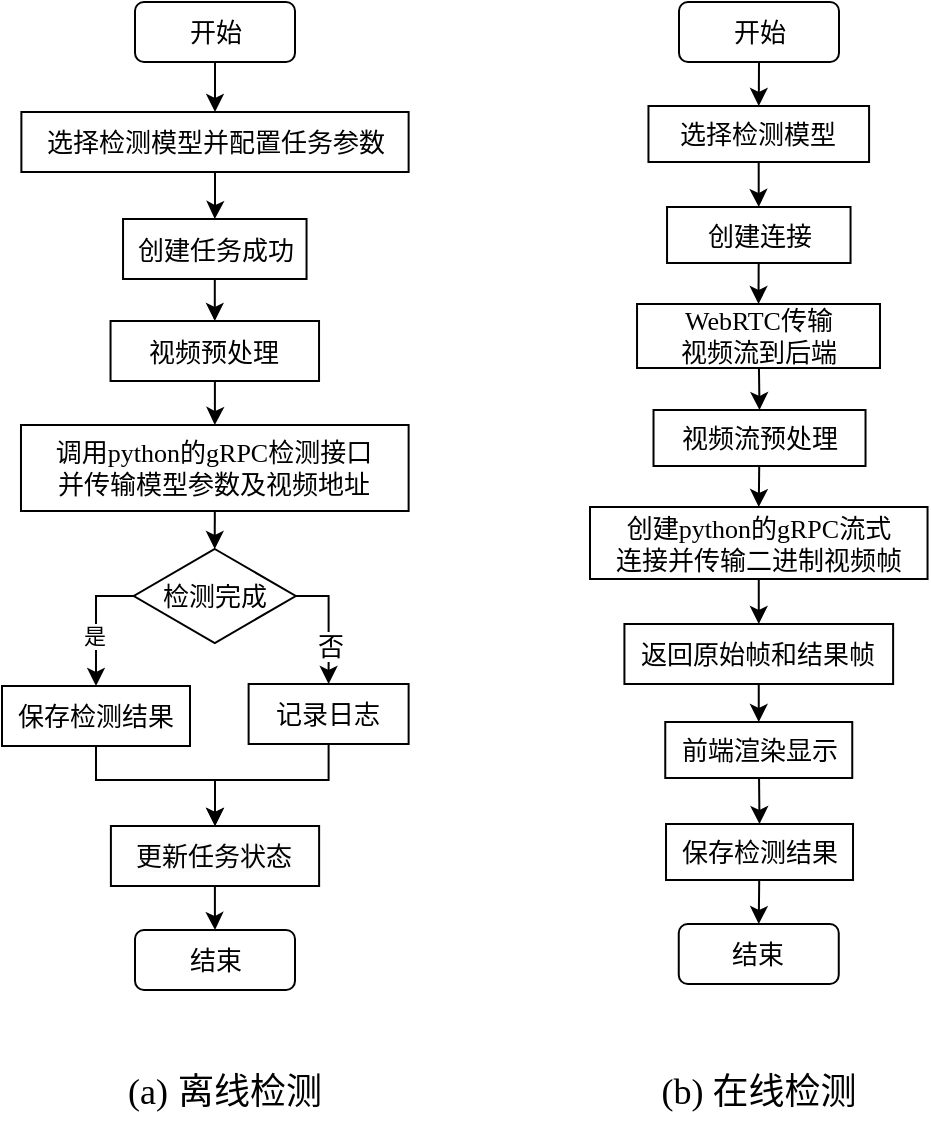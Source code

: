 <mxfile version="26.1.3">
  <diagram name="第 1 页" id="hVpuzf0cs5-q520rvy3v">
    <mxGraphModel dx="1127" dy="544" grid="1" gridSize="10" guides="1" tooltips="1" connect="1" arrows="1" fold="1" page="1" pageScale="1" pageWidth="827" pageHeight="1169" math="0" shadow="0">
      <root>
        <mxCell id="0" />
        <mxCell id="1" parent="0" />
        <mxCell id="VQWNfahwIAXLIbeWohpL-105" value="" style="group" vertex="1" connectable="0" parent="1">
          <mxGeometry x="120" y="150" width="203.31" height="494" as="geometry" />
        </mxCell>
        <mxCell id="VQWNfahwIAXLIbeWohpL-51" style="rounded=0;orthogonalLoop=1;jettySize=auto;html=1;entryX=0.5;entryY=0;entryDx=0;entryDy=0;fontFamily=宋体;exitX=0.5;exitY=1;exitDx=0;exitDy=0;" edge="1" parent="VQWNfahwIAXLIbeWohpL-105" source="VQWNfahwIAXLIbeWohpL-22" target="VQWNfahwIAXLIbeWohpL-50">
          <mxGeometry relative="1" as="geometry">
            <mxPoint x="106.524" y="-31" as="sourcePoint" />
          </mxGeometry>
        </mxCell>
        <mxCell id="VQWNfahwIAXLIbeWohpL-55" style="edgeStyle=orthogonalEdgeStyle;rounded=0;orthogonalLoop=1;jettySize=auto;html=1;entryX=0.5;entryY=0;entryDx=0;entryDy=0;fontFamily=宋体;" edge="1" parent="VQWNfahwIAXLIbeWohpL-105" source="VQWNfahwIAXLIbeWohpL-31" target="VQWNfahwIAXLIbeWohpL-35">
          <mxGeometry relative="1" as="geometry" />
        </mxCell>
        <mxCell id="VQWNfahwIAXLIbeWohpL-31" value="创建任务成功" style="rounded=0;whiteSpace=wrap;html=1;fontFamily=宋体;fontSize=13;" vertex="1" parent="VQWNfahwIAXLIbeWohpL-105">
          <mxGeometry x="60.52" y="108.5" width="91.75" height="30" as="geometry" />
        </mxCell>
        <mxCell id="VQWNfahwIAXLIbeWohpL-57" style="edgeStyle=orthogonalEdgeStyle;rounded=0;orthogonalLoop=1;jettySize=auto;html=1;entryX=0.5;entryY=0;entryDx=0;entryDy=0;fontFamily=宋体;" edge="1" parent="VQWNfahwIAXLIbeWohpL-105" source="VQWNfahwIAXLIbeWohpL-35" target="VQWNfahwIAXLIbeWohpL-56">
          <mxGeometry relative="1" as="geometry" />
        </mxCell>
        <mxCell id="VQWNfahwIAXLIbeWohpL-35" value="视频预处理" style="rounded=0;whiteSpace=wrap;html=1;fontFamily=宋体;fontSize=13;" vertex="1" parent="VQWNfahwIAXLIbeWohpL-105">
          <mxGeometry x="54.27" y="159.5" width="104.25" height="30" as="geometry" />
        </mxCell>
        <mxCell id="VQWNfahwIAXLIbeWohpL-63" style="edgeStyle=orthogonalEdgeStyle;rounded=0;orthogonalLoop=1;jettySize=auto;html=1;entryX=0.5;entryY=0;entryDx=0;entryDy=0;fontFamily=宋体;" edge="1" parent="VQWNfahwIAXLIbeWohpL-105" source="VQWNfahwIAXLIbeWohpL-40" target="VQWNfahwIAXLIbeWohpL-47">
          <mxGeometry relative="1" as="geometry">
            <Array as="points">
              <mxPoint x="163" y="297" />
            </Array>
          </mxGeometry>
        </mxCell>
        <mxCell id="VQWNfahwIAXLIbeWohpL-69" style="edgeStyle=orthogonalEdgeStyle;rounded=0;orthogonalLoop=1;jettySize=auto;html=1;entryX=0.5;entryY=0;entryDx=0;entryDy=0;fontFamily=宋体;" edge="1" parent="VQWNfahwIAXLIbeWohpL-105" source="VQWNfahwIAXLIbeWohpL-40" target="VQWNfahwIAXLIbeWohpL-42">
          <mxGeometry relative="1" as="geometry">
            <Array as="points">
              <mxPoint x="47" y="297" />
            </Array>
          </mxGeometry>
        </mxCell>
        <mxCell id="VQWNfahwIAXLIbeWohpL-70" value="是" style="edgeLabel;html=1;align=center;verticalAlign=middle;resizable=0;points=[];fontFamily=宋体;" vertex="1" connectable="0" parent="VQWNfahwIAXLIbeWohpL-69">
          <mxGeometry x="0.071" y="-1" relative="1" as="geometry">
            <mxPoint y="5" as="offset" />
          </mxGeometry>
        </mxCell>
        <mxCell id="VQWNfahwIAXLIbeWohpL-40" value="检测完成" style="rhombus;whiteSpace=wrap;html=1;fontFamily=宋体;fontSize=13;" vertex="1" parent="VQWNfahwIAXLIbeWohpL-105">
          <mxGeometry x="65.89" y="273.5" width="81" height="47" as="geometry" />
        </mxCell>
        <mxCell id="VQWNfahwIAXLIbeWohpL-66" style="edgeStyle=orthogonalEdgeStyle;rounded=0;orthogonalLoop=1;jettySize=auto;html=1;entryX=0.5;entryY=0;entryDx=0;entryDy=0;fontFamily=宋体;" edge="1" parent="VQWNfahwIAXLIbeWohpL-105" source="VQWNfahwIAXLIbeWohpL-42" target="VQWNfahwIAXLIbeWohpL-65">
          <mxGeometry relative="1" as="geometry">
            <Array as="points">
              <mxPoint x="47" y="389" />
              <mxPoint x="107" y="389" />
            </Array>
          </mxGeometry>
        </mxCell>
        <mxCell id="VQWNfahwIAXLIbeWohpL-42" value="保存检测结果" style="rounded=0;whiteSpace=wrap;html=1;fontFamily=宋体;fontSize=13;" vertex="1" parent="VQWNfahwIAXLIbeWohpL-105">
          <mxGeometry y="342" width="94" height="30" as="geometry" />
        </mxCell>
        <mxCell id="VQWNfahwIAXLIbeWohpL-43" value="结束" style="rounded=1;whiteSpace=wrap;html=1;fontFamily=宋体;fontSize=13;" vertex="1" parent="VQWNfahwIAXLIbeWohpL-105">
          <mxGeometry x="66.5" y="464" width="80" height="30" as="geometry" />
        </mxCell>
        <mxCell id="VQWNfahwIAXLIbeWohpL-71" style="edgeStyle=orthogonalEdgeStyle;rounded=0;orthogonalLoop=1;jettySize=auto;html=1;entryX=0.5;entryY=0;entryDx=0;entryDy=0;" edge="1" parent="VQWNfahwIAXLIbeWohpL-105" source="VQWNfahwIAXLIbeWohpL-50" target="VQWNfahwIAXLIbeWohpL-31">
          <mxGeometry relative="1" as="geometry" />
        </mxCell>
        <mxCell id="VQWNfahwIAXLIbeWohpL-50" value="选择检测模型并配置任务参数" style="rounded=0;whiteSpace=wrap;html=1;fontFamily=宋体;fontSize=13;" vertex="1" parent="VQWNfahwIAXLIbeWohpL-105">
          <mxGeometry x="9.69" y="55" width="193.62" height="30" as="geometry" />
        </mxCell>
        <mxCell id="VQWNfahwIAXLIbeWohpL-22" value="开始" style="rounded=1;whiteSpace=wrap;html=1;fontFamily=宋体;fontSize=13;" vertex="1" parent="VQWNfahwIAXLIbeWohpL-105">
          <mxGeometry x="66.5" width="80" height="30" as="geometry" />
        </mxCell>
        <mxCell id="VQWNfahwIAXLIbeWohpL-59" style="rounded=0;orthogonalLoop=1;jettySize=auto;html=1;entryX=0.5;entryY=0;entryDx=0;entryDy=0;fontFamily=宋体;" edge="1" parent="VQWNfahwIAXLIbeWohpL-105" source="VQWNfahwIAXLIbeWohpL-56" target="VQWNfahwIAXLIbeWohpL-40">
          <mxGeometry relative="1" as="geometry">
            <mxPoint x="106.395" y="290.5" as="targetPoint" />
          </mxGeometry>
        </mxCell>
        <mxCell id="VQWNfahwIAXLIbeWohpL-56" value="调用&lt;font face=&quot;Times New Roman&quot;&gt;python&lt;/font&gt;的&lt;font face=&quot;Times New Roman&quot;&gt;gRPC&lt;/font&gt;检测接口&lt;div&gt;并传输模型参数及视频地址&lt;/div&gt;" style="rounded=0;whiteSpace=wrap;html=1;fontFamily=宋体;fontSize=13;" vertex="1" parent="VQWNfahwIAXLIbeWohpL-105">
          <mxGeometry x="9.49" y="211.5" width="193.82" height="43" as="geometry" />
        </mxCell>
        <mxCell id="VQWNfahwIAXLIbeWohpL-67" style="edgeStyle=orthogonalEdgeStyle;rounded=0;orthogonalLoop=1;jettySize=auto;html=1;entryX=0.5;entryY=0;entryDx=0;entryDy=0;fontFamily=宋体;" edge="1" parent="VQWNfahwIAXLIbeWohpL-105" source="VQWNfahwIAXLIbeWohpL-47" target="VQWNfahwIAXLIbeWohpL-65">
          <mxGeometry relative="1" as="geometry">
            <Array as="points">
              <mxPoint x="163" y="389" />
              <mxPoint x="107" y="389" />
            </Array>
          </mxGeometry>
        </mxCell>
        <mxCell id="VQWNfahwIAXLIbeWohpL-47" value="记录日志" style="rounded=0;whiteSpace=wrap;html=1;fontFamily=宋体;fontSize=13;" vertex="1" parent="VQWNfahwIAXLIbeWohpL-105">
          <mxGeometry x="123.31" y="341" width="80" height="30" as="geometry" />
        </mxCell>
        <mxCell id="VQWNfahwIAXLIbeWohpL-64" value="否" style="edgeLabel;html=1;align=center;verticalAlign=middle;resizable=0;points=[];fontFamily=宋体;fontSize=13;" vertex="1" connectable="0" parent="VQWNfahwIAXLIbeWohpL-105">
          <mxGeometry x="166.308" y="318" as="geometry">
            <mxPoint x="-3" y="4" as="offset" />
          </mxGeometry>
        </mxCell>
        <mxCell id="VQWNfahwIAXLIbeWohpL-68" style="edgeStyle=orthogonalEdgeStyle;rounded=0;orthogonalLoop=1;jettySize=auto;html=1;entryX=0.5;entryY=0;entryDx=0;entryDy=0;fontFamily=宋体;" edge="1" parent="VQWNfahwIAXLIbeWohpL-105" source="VQWNfahwIAXLIbeWohpL-65" target="VQWNfahwIAXLIbeWohpL-43">
          <mxGeometry relative="1" as="geometry" />
        </mxCell>
        <mxCell id="VQWNfahwIAXLIbeWohpL-65" value="&lt;br&gt;&lt;span style=&quot;color: rgb(0, 0, 0); font-size: 13px; font-style: normal; font-variant-ligatures: normal; font-variant-caps: normal; font-weight: 400; letter-spacing: normal; orphans: 2; text-align: center; text-indent: 0px; text-transform: none; widows: 2; word-spacing: 0px; -webkit-text-stroke-width: 0px; white-space: normal; background-color: rgb(251, 251, 251); text-decoration-thickness: initial; text-decoration-style: initial; text-decoration-color: initial; float: none; display: inline !important;&quot;&gt;更新任务状态&lt;/span&gt;&lt;div&gt;&lt;br&gt;&lt;/div&gt;" style="rounded=0;whiteSpace=wrap;html=1;fontFamily=宋体;fontSize=13;" vertex="1" parent="VQWNfahwIAXLIbeWohpL-105">
          <mxGeometry x="54.45" y="412" width="104.11" height="30" as="geometry" />
        </mxCell>
        <mxCell id="VQWNfahwIAXLIbeWohpL-106" value="" style="group" vertex="1" connectable="0" parent="1">
          <mxGeometry x="414" y="150" width="168.77" height="491" as="geometry" />
        </mxCell>
        <mxCell id="VQWNfahwIAXLIbeWohpL-72" style="rounded=0;orthogonalLoop=1;jettySize=auto;html=1;entryX=0.5;entryY=0;entryDx=0;entryDy=0;fontFamily=宋体;exitX=0.5;exitY=1;exitDx=0;exitDy=0;" edge="1" parent="VQWNfahwIAXLIbeWohpL-106" source="VQWNfahwIAXLIbeWohpL-86" target="VQWNfahwIAXLIbeWohpL-85">
          <mxGeometry relative="1" as="geometry">
            <mxPoint x="84.524" y="-34" as="sourcePoint" />
          </mxGeometry>
        </mxCell>
        <mxCell id="VQWNfahwIAXLIbeWohpL-73" style="rounded=0;orthogonalLoop=1;jettySize=auto;html=1;entryX=0.5;entryY=0;entryDx=0;entryDy=0;fontFamily=宋体;" edge="1" parent="VQWNfahwIAXLIbeWohpL-106" source="VQWNfahwIAXLIbeWohpL-74" target="VQWNfahwIAXLIbeWohpL-76">
          <mxGeometry relative="1" as="geometry" />
        </mxCell>
        <mxCell id="VQWNfahwIAXLIbeWohpL-74" value="创建连接" style="rounded=0;whiteSpace=wrap;html=1;fontFamily=宋体;fontSize=13;" vertex="1" parent="VQWNfahwIAXLIbeWohpL-106">
          <mxGeometry x="38.52" y="102.5" width="91.75" height="28" as="geometry" />
        </mxCell>
        <mxCell id="VQWNfahwIAXLIbeWohpL-95" style="rounded=0;orthogonalLoop=1;jettySize=auto;html=1;entryX=0.5;entryY=0;entryDx=0;entryDy=0;fontFamily=宋体;" edge="1" parent="VQWNfahwIAXLIbeWohpL-106" source="VQWNfahwIAXLIbeWohpL-76" target="VQWNfahwIAXLIbeWohpL-94">
          <mxGeometry relative="1" as="geometry" />
        </mxCell>
        <mxCell id="VQWNfahwIAXLIbeWohpL-76" value="&lt;font face=&quot;Times New Roman&quot;&gt;WebRTC&lt;/font&gt;传输&lt;div&gt;视频流到后端&lt;/div&gt;" style="rounded=0;whiteSpace=wrap;html=1;fontFamily=宋体;fontSize=13;" vertex="1" parent="VQWNfahwIAXLIbeWohpL-106">
          <mxGeometry x="23.52" y="151" width="121.48" height="32" as="geometry" />
        </mxCell>
        <mxCell id="VQWNfahwIAXLIbeWohpL-83" value="结束" style="rounded=1;whiteSpace=wrap;html=1;fontFamily=宋体;fontSize=13;" vertex="1" parent="VQWNfahwIAXLIbeWohpL-106">
          <mxGeometry x="44.38" y="461" width="80" height="30" as="geometry" />
        </mxCell>
        <mxCell id="VQWNfahwIAXLIbeWohpL-84" style="edgeStyle=orthogonalEdgeStyle;rounded=0;orthogonalLoop=1;jettySize=auto;html=1;entryX=0.5;entryY=0;entryDx=0;entryDy=0;fontFamily=宋体;" edge="1" parent="VQWNfahwIAXLIbeWohpL-106" source="VQWNfahwIAXLIbeWohpL-85" target="VQWNfahwIAXLIbeWohpL-74">
          <mxGeometry relative="1" as="geometry" />
        </mxCell>
        <mxCell id="VQWNfahwIAXLIbeWohpL-85" value="选择检测模型" style="rounded=0;whiteSpace=wrap;html=1;fontFamily=宋体;fontSize=13;" vertex="1" parent="VQWNfahwIAXLIbeWohpL-106">
          <mxGeometry x="29.23" y="52" width="110.31" height="28" as="geometry" />
        </mxCell>
        <mxCell id="VQWNfahwIAXLIbeWohpL-86" value="开始" style="rounded=1;whiteSpace=wrap;html=1;fontFamily=宋体;fontSize=13;" vertex="1" parent="VQWNfahwIAXLIbeWohpL-106">
          <mxGeometry x="44.5" width="80" height="30" as="geometry" />
        </mxCell>
        <mxCell id="VQWNfahwIAXLIbeWohpL-98" style="rounded=0;orthogonalLoop=1;jettySize=auto;html=1;entryX=0.5;entryY=0;entryDx=0;entryDy=0;fontFamily=宋体;" edge="1" parent="VQWNfahwIAXLIbeWohpL-106" source="VQWNfahwIAXLIbeWohpL-88" target="VQWNfahwIAXLIbeWohpL-97">
          <mxGeometry relative="1" as="geometry" />
        </mxCell>
        <mxCell id="VQWNfahwIAXLIbeWohpL-88" value="创建&lt;font face=&quot;Times New Roman&quot;&gt;python&lt;/font&gt;的&lt;font face=&quot;Times New Roman&quot;&gt;gRPC&lt;/font&gt;流式&lt;div&gt;&lt;span style=&quot;background-color: transparent; color: light-dark(rgb(0, 0, 0), rgb(255, 255, 255));&quot;&gt;连接并传输二进制视频帧&lt;/span&gt;&lt;/div&gt;" style="rounded=0;whiteSpace=wrap;html=1;fontFamily=宋体;fontSize=13;" vertex="1" parent="VQWNfahwIAXLIbeWohpL-106">
          <mxGeometry y="252.5" width="168.77" height="36" as="geometry" />
        </mxCell>
        <mxCell id="VQWNfahwIAXLIbeWohpL-96" style="rounded=0;orthogonalLoop=1;jettySize=auto;html=1;entryX=0.5;entryY=0;entryDx=0;entryDy=0;fontFamily=宋体;" edge="1" parent="VQWNfahwIAXLIbeWohpL-106" source="VQWNfahwIAXLIbeWohpL-94" target="VQWNfahwIAXLIbeWohpL-88">
          <mxGeometry relative="1" as="geometry" />
        </mxCell>
        <mxCell id="VQWNfahwIAXLIbeWohpL-94" value="视频流预处理" style="rounded=0;whiteSpace=wrap;html=1;fontFamily=宋体;fontSize=13;" vertex="1" parent="VQWNfahwIAXLIbeWohpL-106">
          <mxGeometry x="31.76" y="204" width="106" height="28" as="geometry" />
        </mxCell>
        <mxCell id="VQWNfahwIAXLIbeWohpL-100" style="rounded=0;orthogonalLoop=1;jettySize=auto;html=1;entryX=0.5;entryY=0;entryDx=0;entryDy=0;fontFamily=宋体;" edge="1" parent="VQWNfahwIAXLIbeWohpL-106" source="VQWNfahwIAXLIbeWohpL-97" target="VQWNfahwIAXLIbeWohpL-99">
          <mxGeometry relative="1" as="geometry" />
        </mxCell>
        <mxCell id="VQWNfahwIAXLIbeWohpL-97" value="返回原始帧和结果帧" style="rounded=0;whiteSpace=wrap;html=1;fontFamily=宋体;fontSize=13;" vertex="1" parent="VQWNfahwIAXLIbeWohpL-106">
          <mxGeometry x="17.21" y="311" width="134.35" height="30" as="geometry" />
        </mxCell>
        <mxCell id="VQWNfahwIAXLIbeWohpL-103" style="rounded=0;orthogonalLoop=1;jettySize=auto;html=1;entryX=0.5;entryY=0;entryDx=0;entryDy=0;fontFamily=宋体;" edge="1" parent="VQWNfahwIAXLIbeWohpL-106" source="VQWNfahwIAXLIbeWohpL-99" target="VQWNfahwIAXLIbeWohpL-102">
          <mxGeometry relative="1" as="geometry" />
        </mxCell>
        <mxCell id="VQWNfahwIAXLIbeWohpL-99" value="前端渲染显示" style="rounded=0;whiteSpace=wrap;html=1;fontFamily=宋体;fontSize=13;" vertex="1" parent="VQWNfahwIAXLIbeWohpL-106">
          <mxGeometry x="37.63" y="360" width="93.5" height="28" as="geometry" />
        </mxCell>
        <mxCell id="VQWNfahwIAXLIbeWohpL-104" style="rounded=0;orthogonalLoop=1;jettySize=auto;html=1;entryX=0.5;entryY=0;entryDx=0;entryDy=0;fontFamily=宋体;" edge="1" parent="VQWNfahwIAXLIbeWohpL-106" source="VQWNfahwIAXLIbeWohpL-102" target="VQWNfahwIAXLIbeWohpL-83">
          <mxGeometry relative="1" as="geometry" />
        </mxCell>
        <mxCell id="VQWNfahwIAXLIbeWohpL-102" value="保存检测结果" style="rounded=0;whiteSpace=wrap;html=1;fontFamily=宋体;fontSize=13;" vertex="1" parent="VQWNfahwIAXLIbeWohpL-106">
          <mxGeometry x="38.01" y="411" width="93.5" height="28" as="geometry" />
        </mxCell>
        <mxCell id="VQWNfahwIAXLIbeWohpL-107" value="&lt;font face=&quot;Times New Roman&quot;&gt;(a)&lt;/font&gt; &lt;font face=&quot;宋体&quot;&gt;离线检测&lt;/font&gt;" style="text;html=1;align=center;verticalAlign=middle;whiteSpace=wrap;rounded=0;fontFamily=Helvetica;fontSize=18;fontColor=default;labelBackgroundColor=default;" vertex="1" parent="1">
          <mxGeometry x="180" y="680" width="103.35" height="30" as="geometry" />
        </mxCell>
        <mxCell id="VQWNfahwIAXLIbeWohpL-108" value="&lt;font face=&quot;Times New Roman&quot;&gt;(b) &lt;/font&gt;&lt;font face=&quot;宋体&quot;&gt;在线检测&lt;/font&gt;" style="text;html=1;align=center;verticalAlign=middle;whiteSpace=wrap;rounded=0;fontFamily=Helvetica;fontSize=18;fontColor=default;labelBackgroundColor=default;" vertex="1" parent="1">
          <mxGeometry x="439.68" y="680" width="117.42" height="30" as="geometry" />
        </mxCell>
      </root>
    </mxGraphModel>
  </diagram>
</mxfile>
